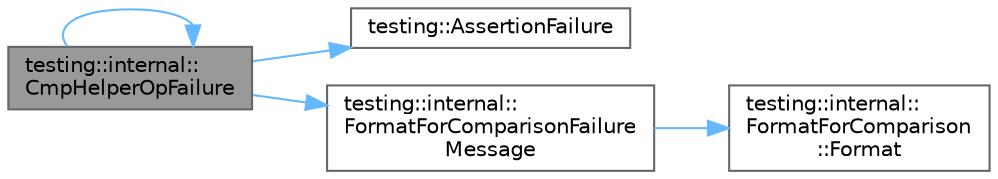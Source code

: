 digraph "testing::internal::CmpHelperOpFailure"
{
 // LATEX_PDF_SIZE
  bgcolor="transparent";
  edge [fontname=Helvetica,fontsize=10,labelfontname=Helvetica,labelfontsize=10];
  node [fontname=Helvetica,fontsize=10,shape=box,height=0.2,width=0.4];
  rankdir="LR";
  Node1 [id="Node000001",label="testing::internal::\lCmpHelperOpFailure",height=0.2,width=0.4,color="gray40", fillcolor="grey60", style="filled", fontcolor="black",tooltip=" "];
  Node1 -> Node2 [id="edge1_Node000001_Node000002",color="steelblue1",style="solid",tooltip=" "];
  Node2 [id="Node000002",label="testing::AssertionFailure",height=0.2,width=0.4,color="grey40", fillcolor="white", style="filled",URL="$namespacetesting.html#a75cb789614cb1c28c34627a4a3c053df",tooltip=" "];
  Node1 -> Node1 [id="edge2_Node000001_Node000001",color="steelblue1",style="solid",tooltip=" "];
  Node1 -> Node3 [id="edge3_Node000001_Node000003",color="steelblue1",style="solid",tooltip=" "];
  Node3 [id="Node000003",label="testing::internal::\lFormatForComparisonFailure\lMessage",height=0.2,width=0.4,color="grey40", fillcolor="white", style="filled",URL="$namespacetesting_1_1internal.html#a91ab078f10adc669f09b7f604975c518",tooltip=" "];
  Node3 -> Node4 [id="edge4_Node000003_Node000004",color="steelblue1",style="solid",tooltip=" "];
  Node4 [id="Node000004",label="testing::internal::\lFormatForComparison\l::Format",height=0.2,width=0.4,color="grey40", fillcolor="white", style="filled",URL="$classtesting_1_1internal_1_1_format_for_comparison.html#a2aeb688fc55b57abd3021d82eccad896",tooltip=" "];
}
